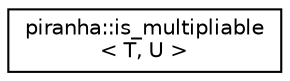 digraph "Graphical Class Hierarchy"
{
  edge [fontname="Helvetica",fontsize="10",labelfontname="Helvetica",labelfontsize="10"];
  node [fontname="Helvetica",fontsize="10",shape=record];
  rankdir="LR";
  Node0 [label="piranha::is_multipliable\l\< T, U \>",height=0.2,width=0.4,color="black", fillcolor="white", style="filled",URL="$classpiranha_1_1is__multipliable.html",tooltip="Multipliable type trait. "];
}
